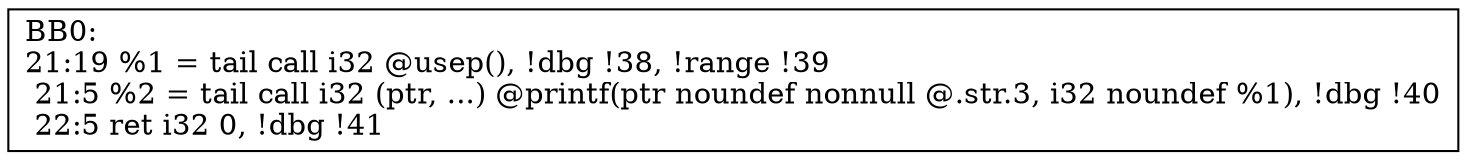 digraph "CFG for'main' function" {
	BB0 [shape=record, label="{BB0:\l21:19   %1 = tail call i32 @usep(), !dbg !38, !range !39\l 21:5   %2 = tail call i32 (ptr, ...) @printf(ptr noundef nonnull @.str.3, i32 noundef %1), !dbg !40\l 22:5   ret i32 0, !dbg !41\l }"];
}
